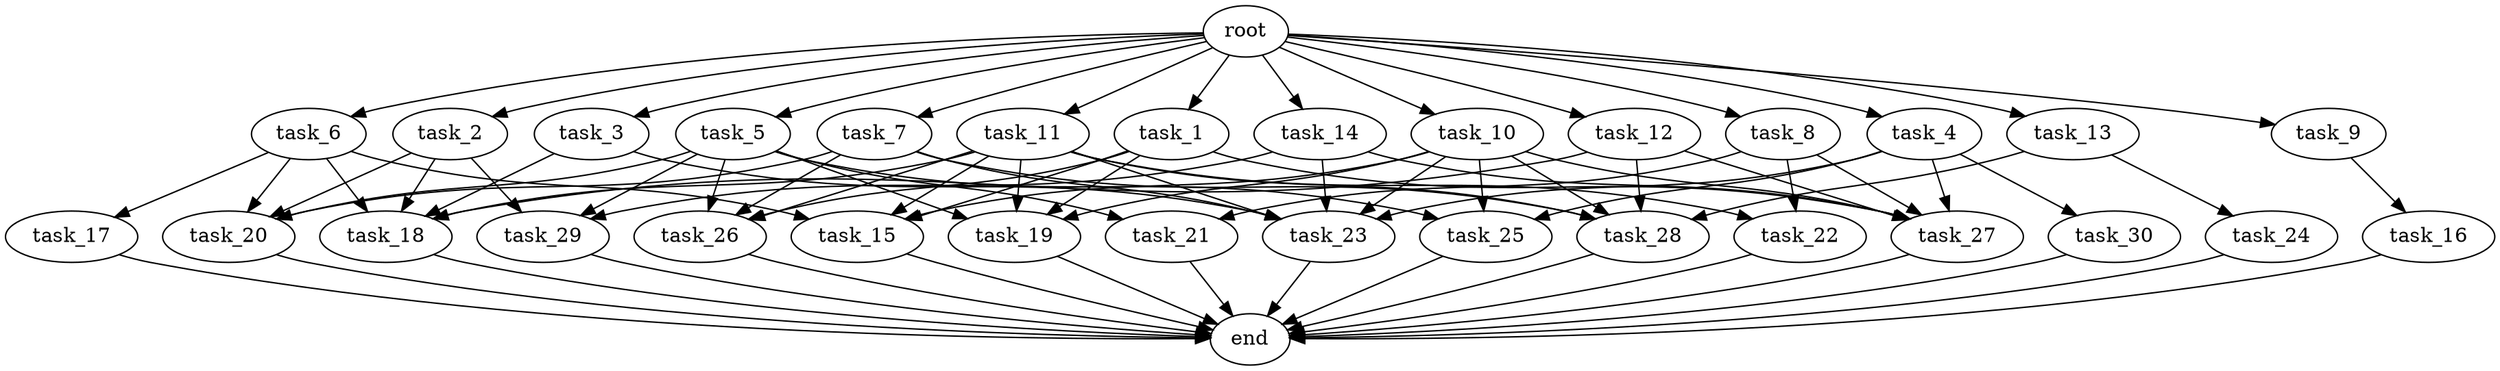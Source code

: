 digraph G {
  root [size="0.000000e+00"];
  task_1 [size="9.499389e+09"];
  task_2 [size="1.327987e+09"];
  task_3 [size="2.958608e+09"];
  task_4 [size="6.476754e+09"];
  task_5 [size="9.082043e+08"];
  task_6 [size="4.798350e+09"];
  task_7 [size="3.049061e+09"];
  task_8 [size="7.033342e+09"];
  task_9 [size="8.579363e+09"];
  task_10 [size="7.473120e+09"];
  task_11 [size="2.451103e+08"];
  task_12 [size="4.548953e+09"];
  task_13 [size="7.718578e+09"];
  task_14 [size="8.742116e+09"];
  task_15 [size="4.054198e+09"];
  task_16 [size="7.898797e+09"];
  task_17 [size="3.704834e+09"];
  task_18 [size="4.643494e+09"];
  task_19 [size="6.334390e+09"];
  task_20 [size="8.603966e+09"];
  task_21 [size="7.079152e+08"];
  task_22 [size="8.934451e+09"];
  task_23 [size="3.329728e+09"];
  task_24 [size="3.281090e+08"];
  task_25 [size="4.259597e+09"];
  task_26 [size="2.698624e+09"];
  task_27 [size="9.461009e+09"];
  task_28 [size="5.424809e+09"];
  task_29 [size="7.944993e+09"];
  task_30 [size="7.877131e+09"];
  end [size="0.000000e+00"];

  root -> task_1 [size="1.000000e-12"];
  root -> task_2 [size="1.000000e-12"];
  root -> task_3 [size="1.000000e-12"];
  root -> task_4 [size="1.000000e-12"];
  root -> task_5 [size="1.000000e-12"];
  root -> task_6 [size="1.000000e-12"];
  root -> task_7 [size="1.000000e-12"];
  root -> task_8 [size="1.000000e-12"];
  root -> task_9 [size="1.000000e-12"];
  root -> task_10 [size="1.000000e-12"];
  root -> task_11 [size="1.000000e-12"];
  root -> task_12 [size="1.000000e-12"];
  root -> task_13 [size="1.000000e-12"];
  root -> task_14 [size="1.000000e-12"];
  task_1 -> task_15 [size="1.013550e+08"];
  task_1 -> task_19 [size="1.583597e+08"];
  task_1 -> task_26 [size="6.746560e+07"];
  task_1 -> task_27 [size="1.576835e+08"];
  task_2 -> task_18 [size="9.286987e+07"];
  task_2 -> task_20 [size="2.150992e+08"];
  task_2 -> task_29 [size="2.648331e+08"];
  task_3 -> task_18 [size="9.286987e+07"];
  task_3 -> task_23 [size="5.549547e+07"];
  task_4 -> task_23 [size="5.549547e+07"];
  task_4 -> task_25 [size="1.419866e+08"];
  task_4 -> task_27 [size="1.576835e+08"];
  task_4 -> task_30 [size="7.877131e+08"];
  task_5 -> task_19 [size="1.583597e+08"];
  task_5 -> task_20 [size="2.150992e+08"];
  task_5 -> task_21 [size="3.539576e+07"];
  task_5 -> task_25 [size="1.419866e+08"];
  task_5 -> task_26 [size="6.746560e+07"];
  task_5 -> task_29 [size="2.648331e+08"];
  task_6 -> task_15 [size="1.013550e+08"];
  task_6 -> task_17 [size="3.704834e+08"];
  task_6 -> task_18 [size="9.286987e+07"];
  task_6 -> task_20 [size="2.150992e+08"];
  task_7 -> task_20 [size="2.150992e+08"];
  task_7 -> task_23 [size="5.549547e+07"];
  task_7 -> task_26 [size="6.746560e+07"];
  task_7 -> task_28 [size="1.084962e+08"];
  task_8 -> task_21 [size="3.539576e+07"];
  task_8 -> task_22 [size="4.467225e+08"];
  task_8 -> task_27 [size="1.576835e+08"];
  task_9 -> task_16 [size="7.898797e+08"];
  task_10 -> task_15 [size="1.013550e+08"];
  task_10 -> task_19 [size="1.583597e+08"];
  task_10 -> task_23 [size="5.549547e+07"];
  task_10 -> task_25 [size="1.419866e+08"];
  task_10 -> task_27 [size="1.576835e+08"];
  task_10 -> task_28 [size="1.084962e+08"];
  task_11 -> task_15 [size="1.013550e+08"];
  task_11 -> task_18 [size="9.286987e+07"];
  task_11 -> task_19 [size="1.583597e+08"];
  task_11 -> task_22 [size="4.467225e+08"];
  task_11 -> task_23 [size="5.549547e+07"];
  task_11 -> task_26 [size="6.746560e+07"];
  task_11 -> task_28 [size="1.084962e+08"];
  task_12 -> task_18 [size="9.286987e+07"];
  task_12 -> task_27 [size="1.576835e+08"];
  task_12 -> task_28 [size="1.084962e+08"];
  task_13 -> task_24 [size="3.281090e+07"];
  task_13 -> task_28 [size="1.084962e+08"];
  task_14 -> task_23 [size="5.549547e+07"];
  task_14 -> task_27 [size="1.576835e+08"];
  task_14 -> task_29 [size="2.648331e+08"];
  task_15 -> end [size="1.000000e-12"];
  task_16 -> end [size="1.000000e-12"];
  task_17 -> end [size="1.000000e-12"];
  task_18 -> end [size="1.000000e-12"];
  task_19 -> end [size="1.000000e-12"];
  task_20 -> end [size="1.000000e-12"];
  task_21 -> end [size="1.000000e-12"];
  task_22 -> end [size="1.000000e-12"];
  task_23 -> end [size="1.000000e-12"];
  task_24 -> end [size="1.000000e-12"];
  task_25 -> end [size="1.000000e-12"];
  task_26 -> end [size="1.000000e-12"];
  task_27 -> end [size="1.000000e-12"];
  task_28 -> end [size="1.000000e-12"];
  task_29 -> end [size="1.000000e-12"];
  task_30 -> end [size="1.000000e-12"];
}
